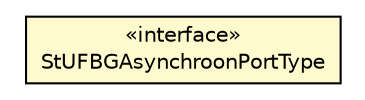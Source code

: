 #!/usr/local/bin/dot
#
# Class diagram 
# Generated by UMLGraph version R5_6-24-gf6e263 (http://www.umlgraph.org/)
#

digraph G {
	edge [fontname="Helvetica",fontsize=10,labelfontname="Helvetica",labelfontsize=10];
	node [fontname="Helvetica",fontsize=10,shape=plaintext];
	nodesep=0.25;
	ranksep=0.5;
	// nl.egem.stuf.sector.bg._0204.StUFBGAsynchroonPortType
	c195538 [label=<<table title="nl.egem.stuf.sector.bg._0204.StUFBGAsynchroonPortType" border="0" cellborder="1" cellspacing="0" cellpadding="2" port="p" bgcolor="lemonChiffon" href="./StUFBGAsynchroonPortType.html">
		<tr><td><table border="0" cellspacing="0" cellpadding="1">
<tr><td align="center" balign="center"> &#171;interface&#187; </td></tr>
<tr><td align="center" balign="center"> StUFBGAsynchroonPortType </td></tr>
		</table></td></tr>
		</table>>, URL="./StUFBGAsynchroonPortType.html", fontname="Helvetica", fontcolor="black", fontsize=10.0];
}

